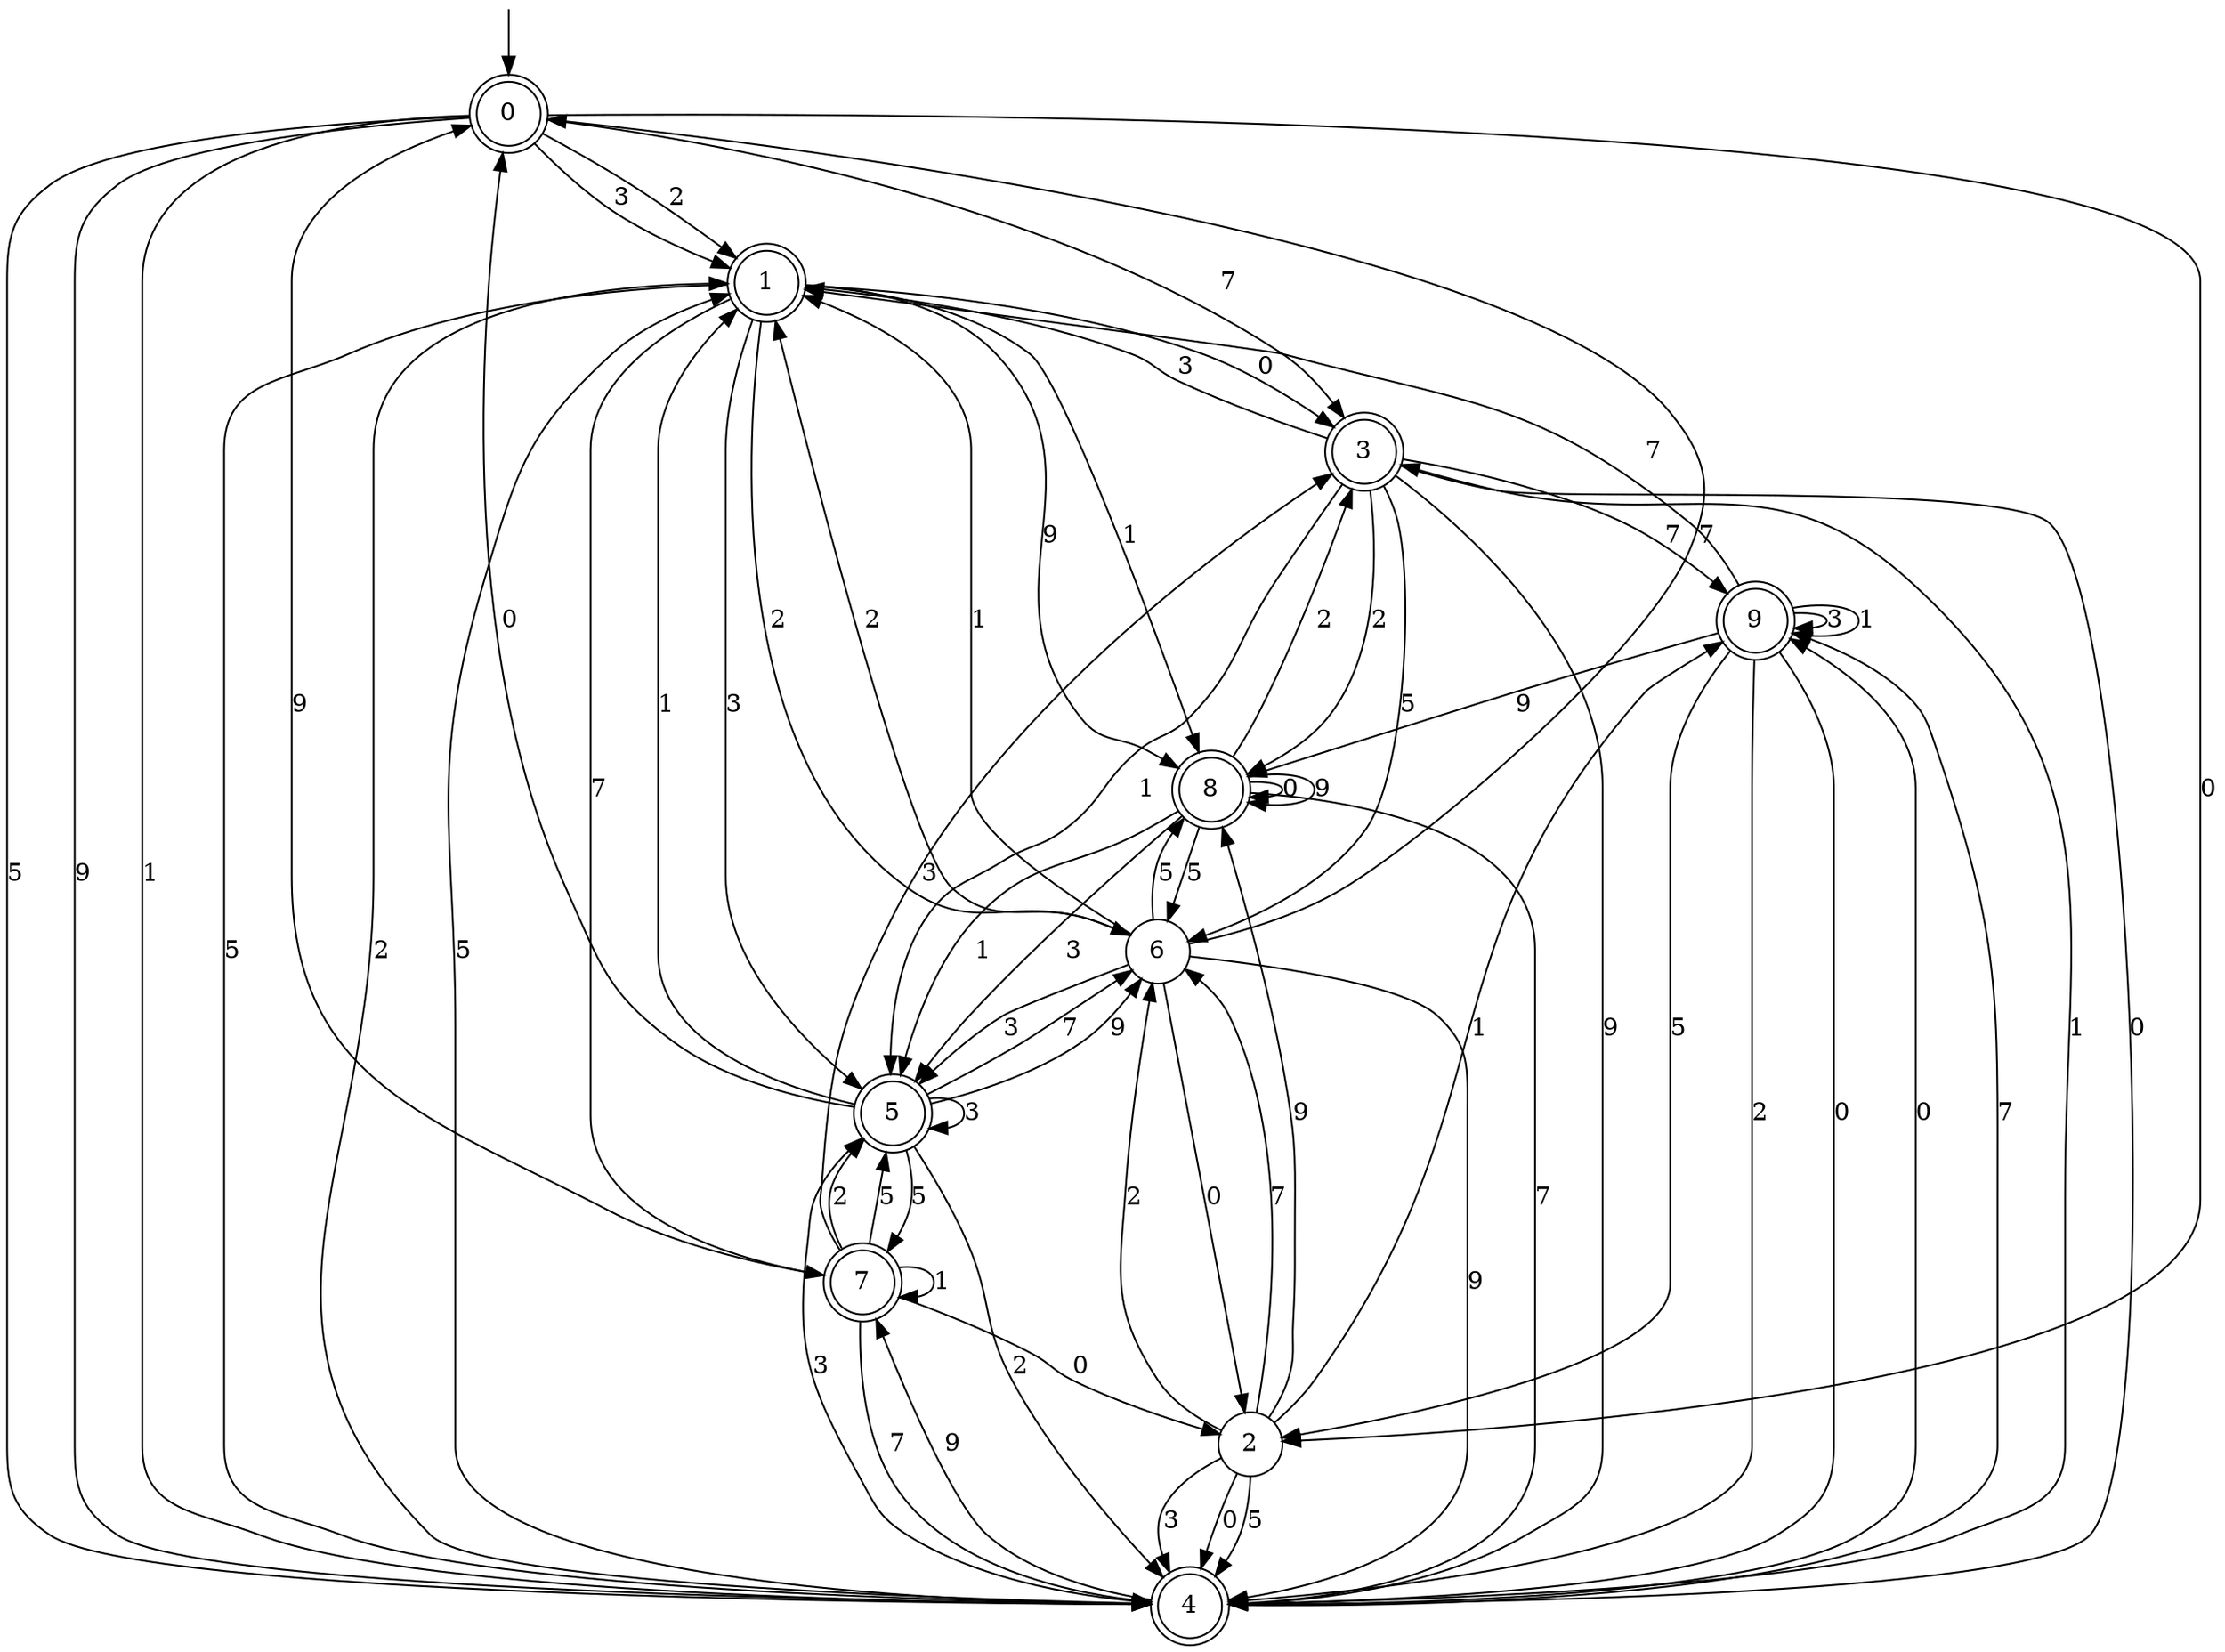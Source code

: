 digraph g {

	s0 [shape="doublecircle" label="0"];
	s1 [shape="doublecircle" label="1"];
	s2 [shape="circle" label="2"];
	s3 [shape="doublecircle" label="3"];
	s4 [shape="doublecircle" label="4"];
	s5 [shape="doublecircle" label="5"];
	s6 [shape="circle" label="6"];
	s7 [shape="doublecircle" label="7"];
	s8 [shape="doublecircle" label="8"];
	s9 [shape="doublecircle" label="9"];
	s0 -> s1 [label="3"];
	s0 -> s2 [label="0"];
	s0 -> s1 [label="2"];
	s0 -> s3 [label="7"];
	s0 -> s4 [label="5"];
	s0 -> s4 [label="9"];
	s0 -> s4 [label="1"];
	s1 -> s5 [label="3"];
	s1 -> s3 [label="0"];
	s1 -> s6 [label="2"];
	s1 -> s7 [label="7"];
	s1 -> s4 [label="5"];
	s1 -> s8 [label="9"];
	s1 -> s8 [label="1"];
	s2 -> s4 [label="3"];
	s2 -> s4 [label="0"];
	s2 -> s6 [label="2"];
	s2 -> s6 [label="7"];
	s2 -> s4 [label="5"];
	s2 -> s8 [label="9"];
	s2 -> s9 [label="1"];
	s3 -> s1 [label="3"];
	s3 -> s4 [label="0"];
	s3 -> s8 [label="2"];
	s3 -> s9 [label="7"];
	s3 -> s6 [label="5"];
	s3 -> s4 [label="9"];
	s3 -> s5 [label="1"];
	s4 -> s5 [label="3"];
	s4 -> s9 [label="0"];
	s4 -> s1 [label="2"];
	s4 -> s9 [label="7"];
	s4 -> s1 [label="5"];
	s4 -> s7 [label="9"];
	s4 -> s3 [label="1"];
	s5 -> s5 [label="3"];
	s5 -> s0 [label="0"];
	s5 -> s4 [label="2"];
	s5 -> s6 [label="7"];
	s5 -> s7 [label="5"];
	s5 -> s6 [label="9"];
	s5 -> s1 [label="1"];
	s6 -> s5 [label="3"];
	s6 -> s2 [label="0"];
	s6 -> s1 [label="2"];
	s6 -> s0 [label="7"];
	s6 -> s8 [label="5"];
	s6 -> s4 [label="9"];
	s6 -> s1 [label="1"];
	s7 -> s3 [label="3"];
	s7 -> s2 [label="0"];
	s7 -> s5 [label="2"];
	s7 -> s4 [label="7"];
	s7 -> s5 [label="5"];
	s7 -> s0 [label="9"];
	s7 -> s7 [label="1"];
	s8 -> s5 [label="3"];
	s8 -> s8 [label="0"];
	s8 -> s3 [label="2"];
	s8 -> s4 [label="7"];
	s8 -> s6 [label="5"];
	s8 -> s8 [label="9"];
	s8 -> s5 [label="1"];
	s9 -> s9 [label="3"];
	s9 -> s4 [label="0"];
	s9 -> s4 [label="2"];
	s9 -> s1 [label="7"];
	s9 -> s2 [label="5"];
	s9 -> s8 [label="9"];
	s9 -> s9 [label="1"];

__start0 [label="" shape="none" width="0" height="0"];
__start0 -> s0;

}
